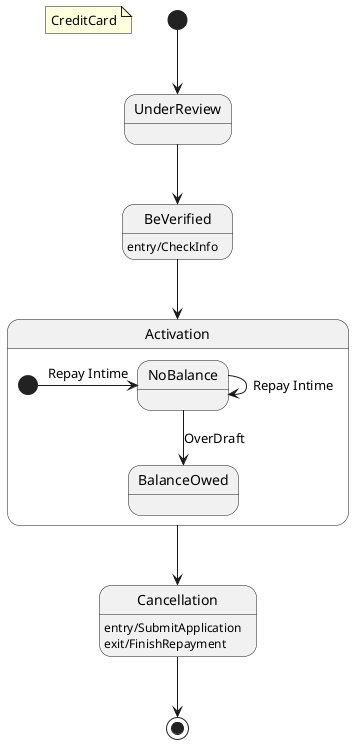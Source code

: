 @startuml CreditCard
note "CreditCard" as N1               
[*] --> UnderReview                   
                                      
UnderReview --> BeVerified            
BeVerified: entry/CheckInfo           
                                      
BeVerified --> Activation             
state Activation {                    
  [*] -> NoBalance : Repay Intime     
  NoBalance --> NoBalance : Repay Intime
  NoBalance --> BalanceOwed : OverDraft
}                                      
                                       
Activation --> Cancellation            
                                       
Cancellation: entry/SubmitApplication  
Cancellation: exit/FinishRepayment     
                                       
' Cancellation -left-> Activation[H]   
Cancellation --> [*]                   
@enduml                                